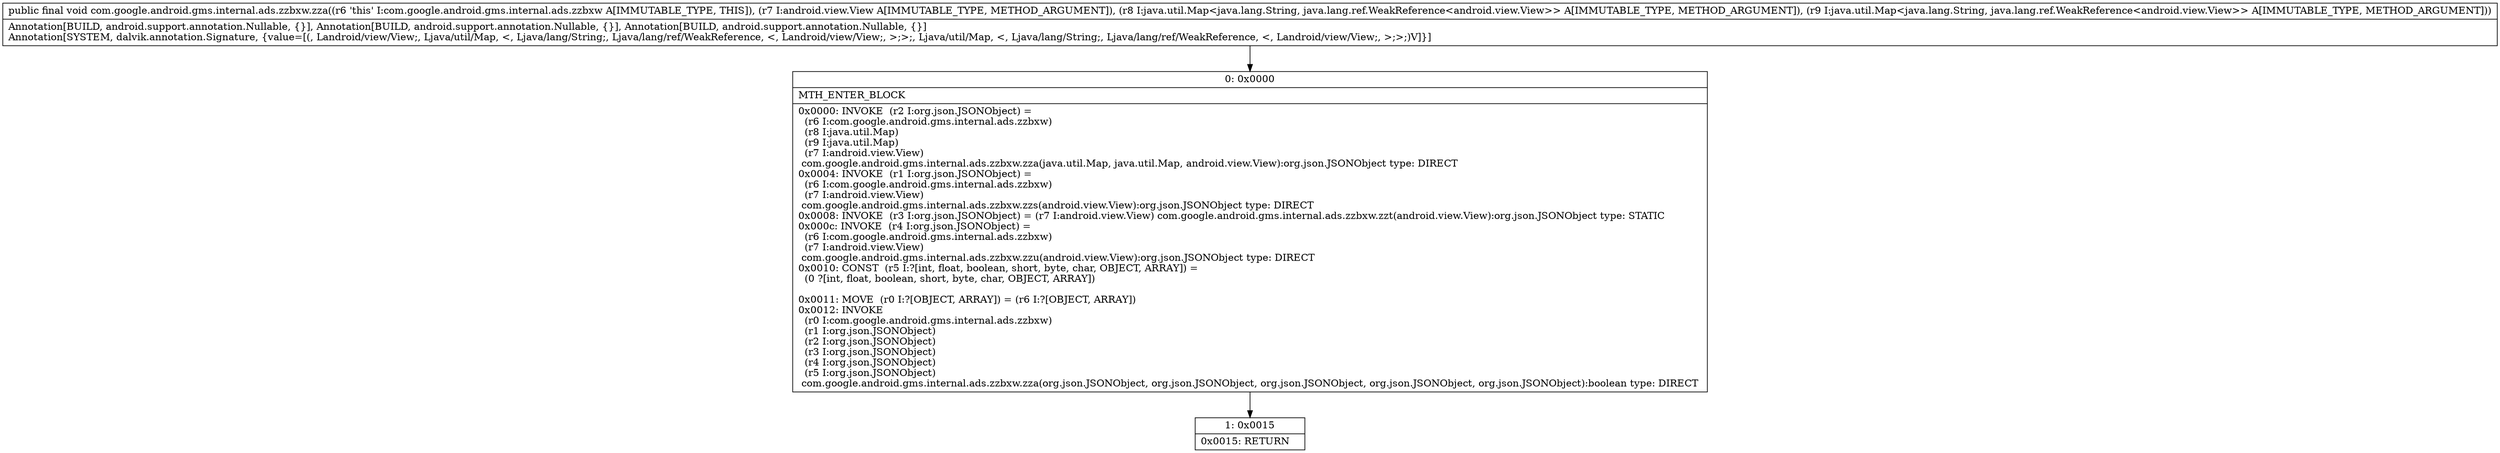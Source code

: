 digraph "CFG forcom.google.android.gms.internal.ads.zzbxw.zza(Landroid\/view\/View;Ljava\/util\/Map;Ljava\/util\/Map;)V" {
Node_0 [shape=record,label="{0\:\ 0x0000|MTH_ENTER_BLOCK\l|0x0000: INVOKE  (r2 I:org.json.JSONObject) = \l  (r6 I:com.google.android.gms.internal.ads.zzbxw)\l  (r8 I:java.util.Map)\l  (r9 I:java.util.Map)\l  (r7 I:android.view.View)\l com.google.android.gms.internal.ads.zzbxw.zza(java.util.Map, java.util.Map, android.view.View):org.json.JSONObject type: DIRECT \l0x0004: INVOKE  (r1 I:org.json.JSONObject) = \l  (r6 I:com.google.android.gms.internal.ads.zzbxw)\l  (r7 I:android.view.View)\l com.google.android.gms.internal.ads.zzbxw.zzs(android.view.View):org.json.JSONObject type: DIRECT \l0x0008: INVOKE  (r3 I:org.json.JSONObject) = (r7 I:android.view.View) com.google.android.gms.internal.ads.zzbxw.zzt(android.view.View):org.json.JSONObject type: STATIC \l0x000c: INVOKE  (r4 I:org.json.JSONObject) = \l  (r6 I:com.google.android.gms.internal.ads.zzbxw)\l  (r7 I:android.view.View)\l com.google.android.gms.internal.ads.zzbxw.zzu(android.view.View):org.json.JSONObject type: DIRECT \l0x0010: CONST  (r5 I:?[int, float, boolean, short, byte, char, OBJECT, ARRAY]) = \l  (0 ?[int, float, boolean, short, byte, char, OBJECT, ARRAY])\l \l0x0011: MOVE  (r0 I:?[OBJECT, ARRAY]) = (r6 I:?[OBJECT, ARRAY]) \l0x0012: INVOKE  \l  (r0 I:com.google.android.gms.internal.ads.zzbxw)\l  (r1 I:org.json.JSONObject)\l  (r2 I:org.json.JSONObject)\l  (r3 I:org.json.JSONObject)\l  (r4 I:org.json.JSONObject)\l  (r5 I:org.json.JSONObject)\l com.google.android.gms.internal.ads.zzbxw.zza(org.json.JSONObject, org.json.JSONObject, org.json.JSONObject, org.json.JSONObject, org.json.JSONObject):boolean type: DIRECT \l}"];
Node_1 [shape=record,label="{1\:\ 0x0015|0x0015: RETURN   \l}"];
MethodNode[shape=record,label="{public final void com.google.android.gms.internal.ads.zzbxw.zza((r6 'this' I:com.google.android.gms.internal.ads.zzbxw A[IMMUTABLE_TYPE, THIS]), (r7 I:android.view.View A[IMMUTABLE_TYPE, METHOD_ARGUMENT]), (r8 I:java.util.Map\<java.lang.String, java.lang.ref.WeakReference\<android.view.View\>\> A[IMMUTABLE_TYPE, METHOD_ARGUMENT]), (r9 I:java.util.Map\<java.lang.String, java.lang.ref.WeakReference\<android.view.View\>\> A[IMMUTABLE_TYPE, METHOD_ARGUMENT]))  | Annotation[BUILD, android.support.annotation.Nullable, \{\}], Annotation[BUILD, android.support.annotation.Nullable, \{\}], Annotation[BUILD, android.support.annotation.Nullable, \{\}]\lAnnotation[SYSTEM, dalvik.annotation.Signature, \{value=[(, Landroid\/view\/View;, Ljava\/util\/Map, \<, Ljava\/lang\/String;, Ljava\/lang\/ref\/WeakReference, \<, Landroid\/view\/View;, \>;\>;, Ljava\/util\/Map, \<, Ljava\/lang\/String;, Ljava\/lang\/ref\/WeakReference, \<, Landroid\/view\/View;, \>;\>;)V]\}]\l}"];
MethodNode -> Node_0;
Node_0 -> Node_1;
}

